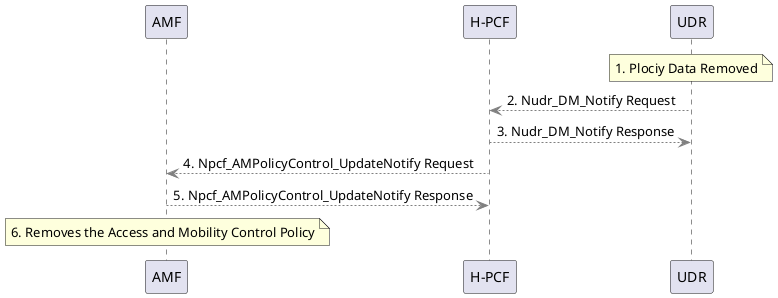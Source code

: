 @startuml SM Policy Association Establishment

' Used by:
'   TS23502_UERequested_PDU_Session_Establishment_NonRoaming_And_Roaming_With_Local_Breakout.puml

!$DEFAULT_COLOR = "#gray"

participant AMF as AMF
participant "H-PCF" as HPCF
participant UDR as UDR

' Assign default colors to the Operations is they are not assigned in the vars file
!$Nudr_DM_Notify ?= $DEFAULT_COLOR
!$Npcf_AMPolicyControl_UpdateNotify ?= $DEFAULT_COLOR

note over UDR
    1. Plociy Data Removed
end note
UDR -[$Nudr_DM_Notify]-> HPCF : 2. Nudr_DM_Notify Request
UDR <-[$Nudr_DM_Notify]- HPCF : 3. Nudr_DM_Notify Response
HPCF -[$Npcf_AMPolicyControl_UpdateNotify]-> AMF : 4. Npcf_AMPolicyControl_UpdateNotify Request
HPCF <-[$Npcf_AMPolicyControl_UpdateNotify]- AMF : 5. Npcf_AMPolicyControl_UpdateNotify Response
note over AMF
    6. Removes the Access and Mobility Control Policy
end note
@enduml